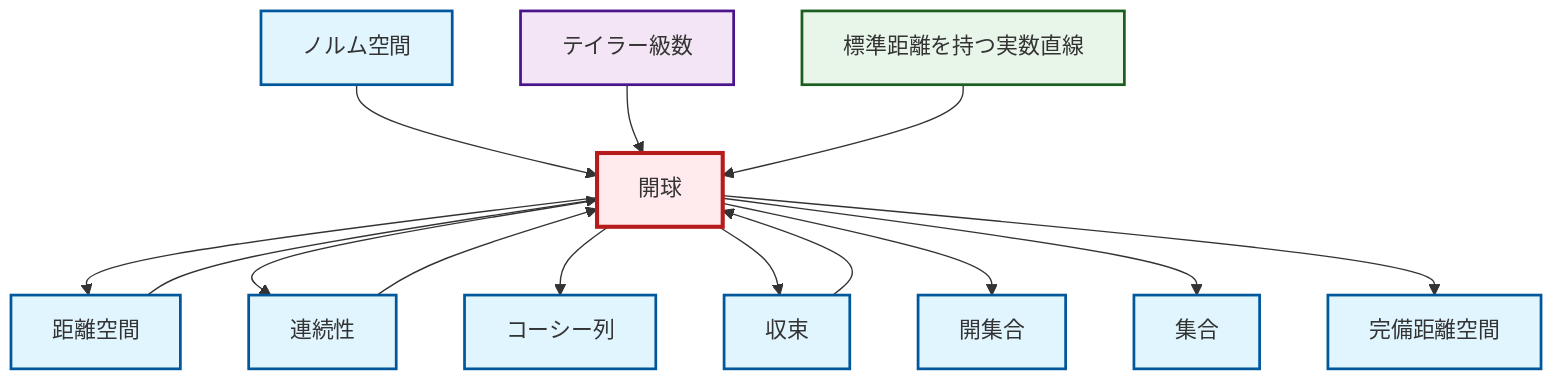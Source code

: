 graph TD
    classDef definition fill:#e1f5fe,stroke:#01579b,stroke-width:2px
    classDef theorem fill:#f3e5f5,stroke:#4a148c,stroke-width:2px
    classDef axiom fill:#fff3e0,stroke:#e65100,stroke-width:2px
    classDef example fill:#e8f5e9,stroke:#1b5e20,stroke-width:2px
    classDef current fill:#ffebee,stroke:#b71c1c,stroke-width:3px
    def-open-set["開集合"]:::definition
    def-normed-vector-space["ノルム空間"]:::definition
    def-metric-space["距離空間"]:::definition
    def-cauchy-sequence["コーシー列"]:::definition
    def-continuity["連続性"]:::definition
    def-complete-metric-space["完備距離空間"]:::definition
    def-open-ball["開球"]:::definition
    ex-real-line-metric["標準距離を持つ実数直線"]:::example
    def-convergence["収束"]:::definition
    thm-taylor-series["テイラー級数"]:::theorem
    def-set["集合"]:::definition
    def-open-ball --> def-metric-space
    def-continuity --> def-open-ball
    def-open-ball --> def-continuity
    def-open-ball --> def-cauchy-sequence
    def-normed-vector-space --> def-open-ball
    def-open-ball --> def-convergence
    def-open-ball --> def-open-set
    def-convergence --> def-open-ball
    def-open-ball --> def-set
    def-open-ball --> def-complete-metric-space
    def-metric-space --> def-open-ball
    thm-taylor-series --> def-open-ball
    ex-real-line-metric --> def-open-ball
    class def-open-ball current